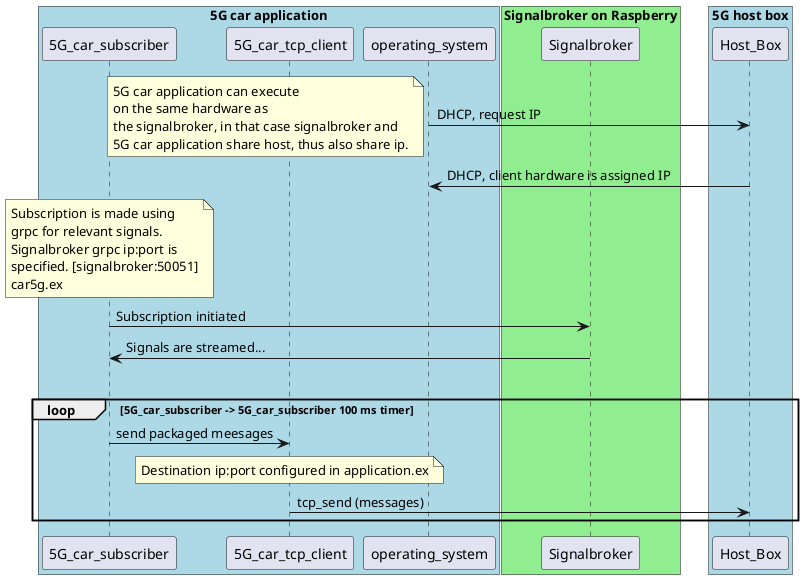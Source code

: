@startuml

box "5G car application" #LightBlue
	participant 5G_car_subscriber
  participant 5G_car_tcp_client
  participant operating_system
end box
box "Signalbroker on Raspberry" #LightGreen
	participant Signalbroker
end box
box "5G host box" #LightBlue
	participant Host_Box
end box
operating_system -> Host_Box : DHCP, request IP
note left
5G car application can execute
on the same hardware as
the signalbroker, in that case signalbroker and
5G car application share host, thus also share ip.
end note
Host_Box -> operating_system : DHCP, client hardware is assigned IP

note over 5G_car_subscriber
Subscription is made using
grpc for relevant signals.
Signalbroker grpc ip:port is
specified. [signalbroker:50051]
car5g.ex
end note
5G_car_subscriber -> Signalbroker : Subscription initiated
Signalbroker -> 5G_car_subscriber : Signals are streamed...
group
  loop 5G_car_subscriber -> 5G_car_subscriber 100 ms timer
    5G_car_subscriber -> 5G_car_tcp_client : send packaged meesages
    note over 5G_car_tcp_client
    Destination ip:port configured in application.ex
    end note
    5G_car_tcp_client -> Host_Box: tcp_send (messages)
end

@enduml

